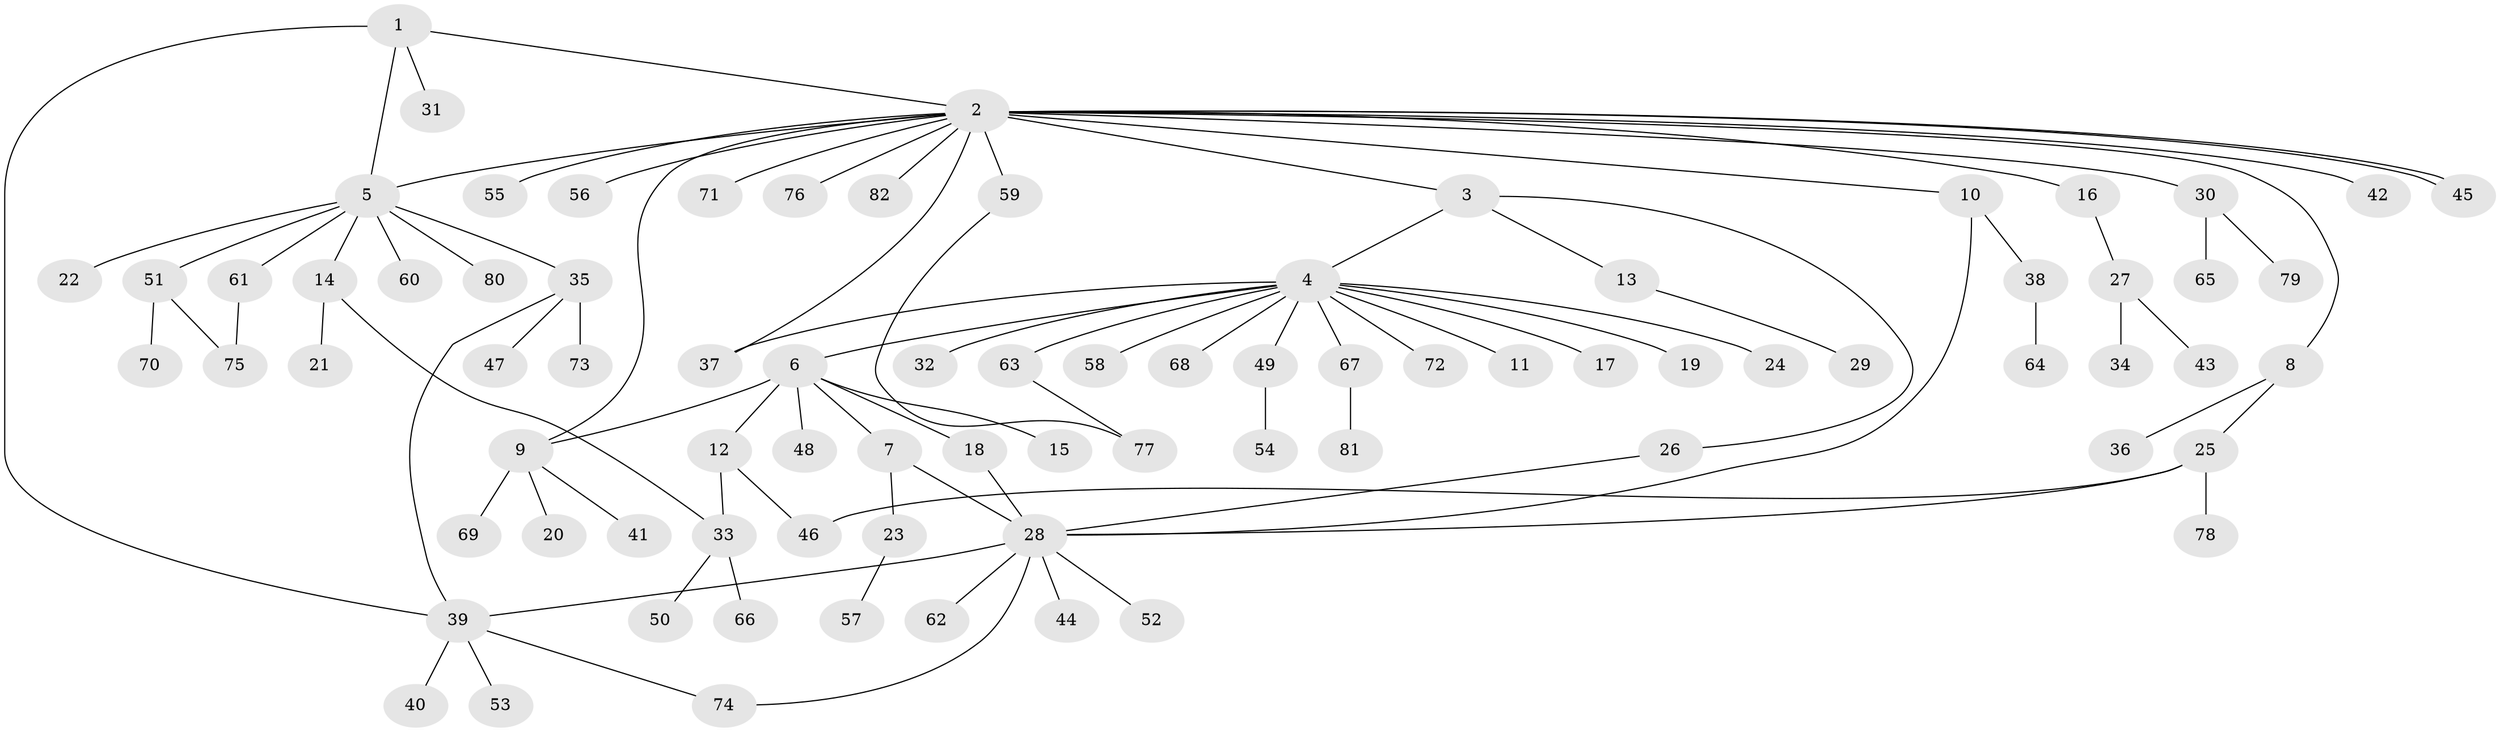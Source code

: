 // Generated by graph-tools (version 1.1) at 2025/11/02/27/25 16:11:09]
// undirected, 82 vertices, 96 edges
graph export_dot {
graph [start="1"]
  node [color=gray90,style=filled];
  1;
  2;
  3;
  4;
  5;
  6;
  7;
  8;
  9;
  10;
  11;
  12;
  13;
  14;
  15;
  16;
  17;
  18;
  19;
  20;
  21;
  22;
  23;
  24;
  25;
  26;
  27;
  28;
  29;
  30;
  31;
  32;
  33;
  34;
  35;
  36;
  37;
  38;
  39;
  40;
  41;
  42;
  43;
  44;
  45;
  46;
  47;
  48;
  49;
  50;
  51;
  52;
  53;
  54;
  55;
  56;
  57;
  58;
  59;
  60;
  61;
  62;
  63;
  64;
  65;
  66;
  67;
  68;
  69;
  70;
  71;
  72;
  73;
  74;
  75;
  76;
  77;
  78;
  79;
  80;
  81;
  82;
  1 -- 2;
  1 -- 5;
  1 -- 31;
  1 -- 39;
  2 -- 3;
  2 -- 5;
  2 -- 8;
  2 -- 9;
  2 -- 10;
  2 -- 16;
  2 -- 30;
  2 -- 37;
  2 -- 42;
  2 -- 45;
  2 -- 45;
  2 -- 55;
  2 -- 56;
  2 -- 59;
  2 -- 71;
  2 -- 76;
  2 -- 82;
  3 -- 4;
  3 -- 13;
  3 -- 26;
  4 -- 6;
  4 -- 11;
  4 -- 17;
  4 -- 19;
  4 -- 24;
  4 -- 32;
  4 -- 37;
  4 -- 49;
  4 -- 58;
  4 -- 63;
  4 -- 67;
  4 -- 68;
  4 -- 72;
  5 -- 14;
  5 -- 22;
  5 -- 35;
  5 -- 51;
  5 -- 60;
  5 -- 61;
  5 -- 80;
  6 -- 7;
  6 -- 9;
  6 -- 12;
  6 -- 15;
  6 -- 18;
  6 -- 48;
  7 -- 23;
  7 -- 28;
  8 -- 25;
  8 -- 36;
  9 -- 20;
  9 -- 41;
  9 -- 69;
  10 -- 28;
  10 -- 38;
  12 -- 33;
  12 -- 46;
  13 -- 29;
  14 -- 21;
  14 -- 33;
  16 -- 27;
  18 -- 28;
  23 -- 57;
  25 -- 28;
  25 -- 46;
  25 -- 78;
  26 -- 28;
  27 -- 34;
  27 -- 43;
  28 -- 39;
  28 -- 44;
  28 -- 52;
  28 -- 62;
  28 -- 74;
  30 -- 65;
  30 -- 79;
  33 -- 50;
  33 -- 66;
  35 -- 39;
  35 -- 47;
  35 -- 73;
  38 -- 64;
  39 -- 40;
  39 -- 53;
  39 -- 74;
  49 -- 54;
  51 -- 70;
  51 -- 75;
  59 -- 77;
  61 -- 75;
  63 -- 77;
  67 -- 81;
}
